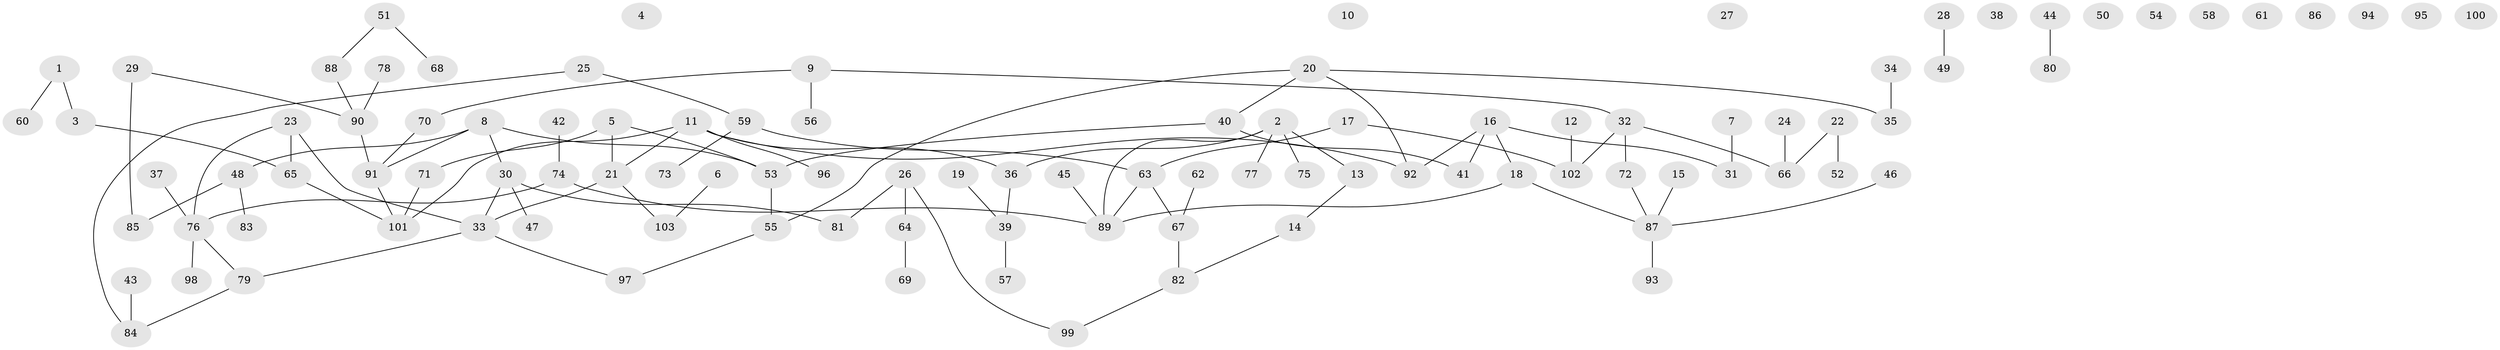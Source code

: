 // Generated by graph-tools (version 1.1) at 2025/49/03/09/25 03:49:09]
// undirected, 103 vertices, 105 edges
graph export_dot {
graph [start="1"]
  node [color=gray90,style=filled];
  1;
  2;
  3;
  4;
  5;
  6;
  7;
  8;
  9;
  10;
  11;
  12;
  13;
  14;
  15;
  16;
  17;
  18;
  19;
  20;
  21;
  22;
  23;
  24;
  25;
  26;
  27;
  28;
  29;
  30;
  31;
  32;
  33;
  34;
  35;
  36;
  37;
  38;
  39;
  40;
  41;
  42;
  43;
  44;
  45;
  46;
  47;
  48;
  49;
  50;
  51;
  52;
  53;
  54;
  55;
  56;
  57;
  58;
  59;
  60;
  61;
  62;
  63;
  64;
  65;
  66;
  67;
  68;
  69;
  70;
  71;
  72;
  73;
  74;
  75;
  76;
  77;
  78;
  79;
  80;
  81;
  82;
  83;
  84;
  85;
  86;
  87;
  88;
  89;
  90;
  91;
  92;
  93;
  94;
  95;
  96;
  97;
  98;
  99;
  100;
  101;
  102;
  103;
  1 -- 3;
  1 -- 60;
  2 -- 13;
  2 -- 36;
  2 -- 75;
  2 -- 77;
  2 -- 89;
  3 -- 65;
  5 -- 21;
  5 -- 53;
  5 -- 71;
  6 -- 103;
  7 -- 31;
  8 -- 30;
  8 -- 48;
  8 -- 53;
  8 -- 91;
  9 -- 32;
  9 -- 56;
  9 -- 70;
  11 -- 21;
  11 -- 36;
  11 -- 92;
  11 -- 96;
  11 -- 101;
  12 -- 102;
  13 -- 14;
  14 -- 82;
  15 -- 87;
  16 -- 18;
  16 -- 31;
  16 -- 41;
  16 -- 92;
  17 -- 63;
  17 -- 102;
  18 -- 87;
  18 -- 89;
  19 -- 39;
  20 -- 35;
  20 -- 40;
  20 -- 55;
  20 -- 92;
  21 -- 33;
  21 -- 103;
  22 -- 52;
  22 -- 66;
  23 -- 33;
  23 -- 65;
  23 -- 76;
  24 -- 66;
  25 -- 59;
  25 -- 84;
  26 -- 64;
  26 -- 81;
  26 -- 99;
  28 -- 49;
  29 -- 85;
  29 -- 90;
  30 -- 33;
  30 -- 47;
  30 -- 81;
  32 -- 66;
  32 -- 72;
  32 -- 102;
  33 -- 79;
  33 -- 97;
  34 -- 35;
  36 -- 39;
  37 -- 76;
  39 -- 57;
  40 -- 41;
  40 -- 53;
  42 -- 74;
  43 -- 84;
  44 -- 80;
  45 -- 89;
  46 -- 87;
  48 -- 83;
  48 -- 85;
  51 -- 68;
  51 -- 88;
  53 -- 55;
  55 -- 97;
  59 -- 63;
  59 -- 73;
  62 -- 67;
  63 -- 67;
  63 -- 89;
  64 -- 69;
  65 -- 101;
  67 -- 82;
  70 -- 91;
  71 -- 101;
  72 -- 87;
  74 -- 76;
  74 -- 89;
  76 -- 79;
  76 -- 98;
  78 -- 90;
  79 -- 84;
  82 -- 99;
  87 -- 93;
  88 -- 90;
  90 -- 91;
  91 -- 101;
}
